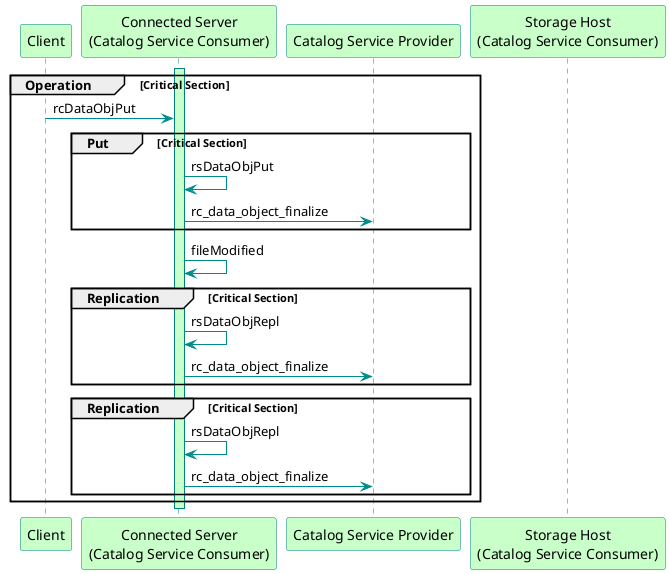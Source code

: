 @startuml
skinparam responseMessageBelowArrow true 

skinparam sequence {
ArrowColor DarkCyan

LifeLineBorderColor Teal
LifeLineBackgroundColor TECHNOLOGY

ParticipantBorderColor Teal
ParticipantBackgroundColor TECHNOLOGY
ParticipantFontColor Black
}

participant "Client" as cl
participant "Connected Server\n(Catalog Service Consumer)" as cs
participant "Catalog Service Provider" as csp
participant "Storage Host\n(Catalog Service Consumer)" as sh

activate cs
    group Operation [Critical Section]
        cl -> cs : rcDataObjPut
        group Put [Critical Section]
            cs -> cs : rsDataObjPut
            cs -> csp : rc_data_object_finalize
        end 
        cs -> cs : fileModified
        group Replication [Critical Section]
            cs -> cs : rsDataObjRepl
            cs -> csp : rc_data_object_finalize
        end 
        group Replication [Critical Section]
            cs -> cs : rsDataObjRepl
            cs -> csp : rc_data_object_finalize
        end 
    end 
deactivate cs
@enduml
